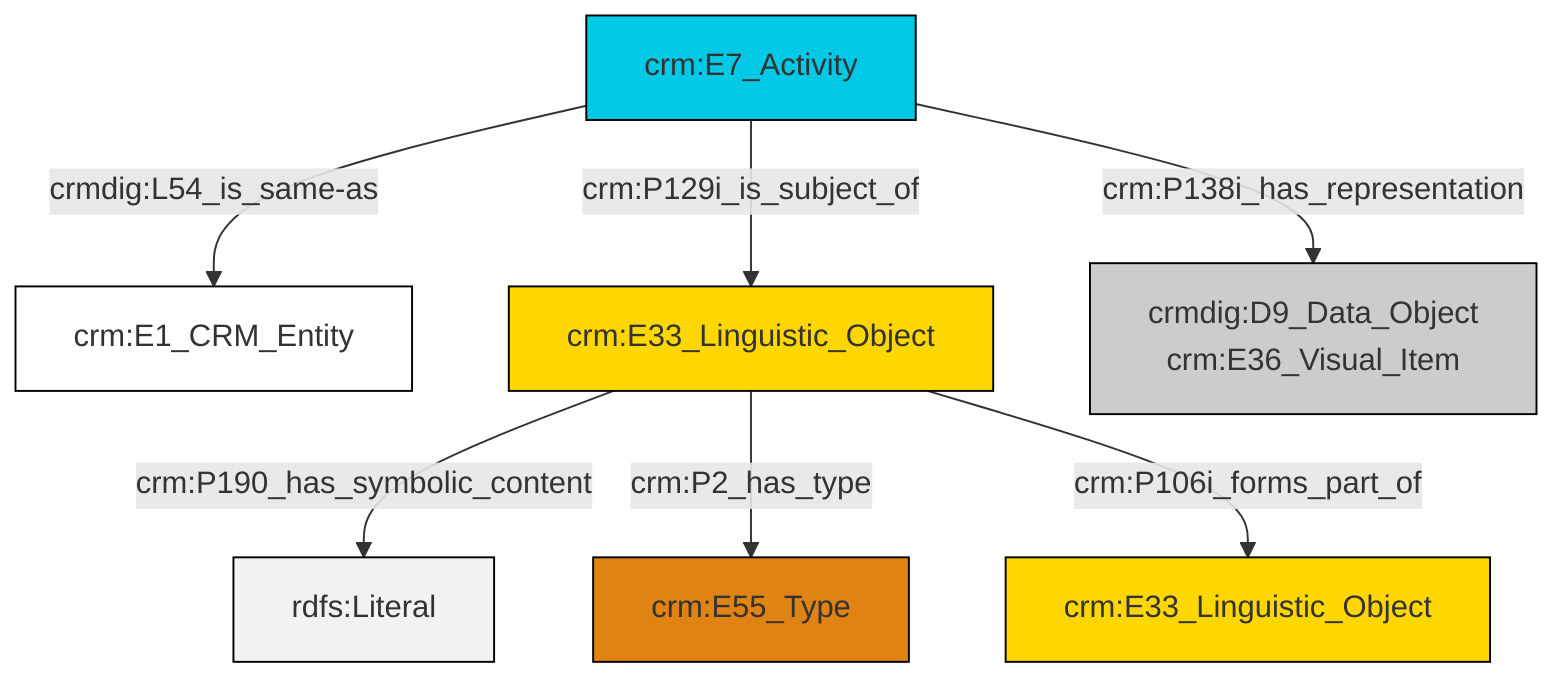 graph TD
classDef Literal fill:#f2f2f2,stroke:#000000;
classDef CRM_Entity fill:#FFFFFF,stroke:#000000;
classDef Temporal_Entity fill:#00C9E6, stroke:#000000;
classDef Type fill:#E18312, stroke:#000000;
classDef Time-Span fill:#2C9C91, stroke:#000000;
classDef Appellation fill:#FFEB7F, stroke:#000000;
classDef Place fill:#008836, stroke:#000000;
classDef Persistent_Item fill:#B266B2, stroke:#000000;
classDef Conceptual_Object fill:#FFD700, stroke:#000000;
classDef Physical_Thing fill:#D2B48C, stroke:#000000;
classDef Actor fill:#f58aad, stroke:#000000;
classDef PC_Classes fill:#4ce600, stroke:#000000;
classDef Multi fill:#cccccc,stroke:#000000;

0["crm:E7_Activity"]:::Temporal_Entity -->|crmdig:L54_is_same-as| 1["crm:E1_CRM_Entity"]:::CRM_Entity
2["crm:E33_Linguistic_Object"]:::Conceptual_Object -->|crm:P190_has_symbolic_content| 3[rdfs:Literal]:::Literal
0["crm:E7_Activity"]:::Temporal_Entity -->|crm:P129i_is_subject_of| 2["crm:E33_Linguistic_Object"]:::Conceptual_Object
0["crm:E7_Activity"]:::Temporal_Entity -->|crm:P138i_has_representation| 9["crmdig:D9_Data_Object<br>crm:E36_Visual_Item"]:::Multi
2["crm:E33_Linguistic_Object"]:::Conceptual_Object -->|crm:P2_has_type| 4["crm:E55_Type"]:::Type
2["crm:E33_Linguistic_Object"]:::Conceptual_Object -->|crm:P106i_forms_part_of| 12["crm:E33_Linguistic_Object"]:::Conceptual_Object